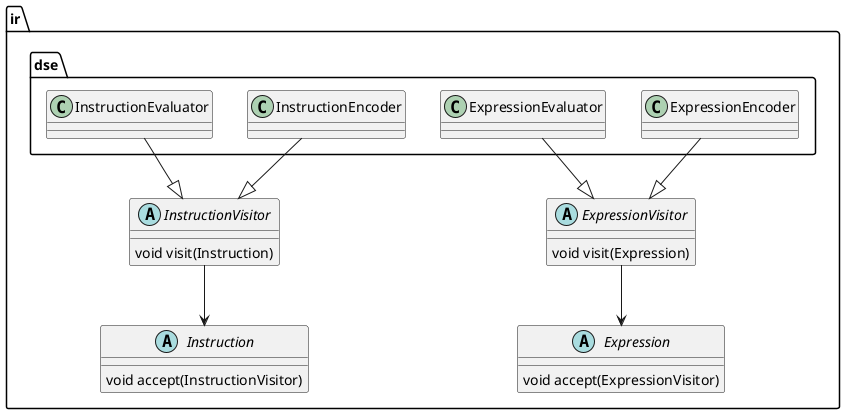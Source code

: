 @startuml
package "ir" {
    abstract class InstructionVisitor {
        void visit(Instruction)
    }
    abstract class ExpressionVisitor {
        void visit(Expression)
    }

    abstract class Instruction {
        void accept(InstructionVisitor)
    }

    abstract class Expression {
        void accept(ExpressionVisitor)
    }

    ExpressionVisitor <|--u dse.ExpressionEvaluator
    ExpressionVisitor <|--u dse.ExpressionEncoder

    InstructionVisitor <|--u dse.InstructionEvaluator
    InstructionVisitor <|--u dse.InstructionEncoder

    ExpressionVisitor --> Expression
    InstructionVisitor --> Instruction
}
@enduml